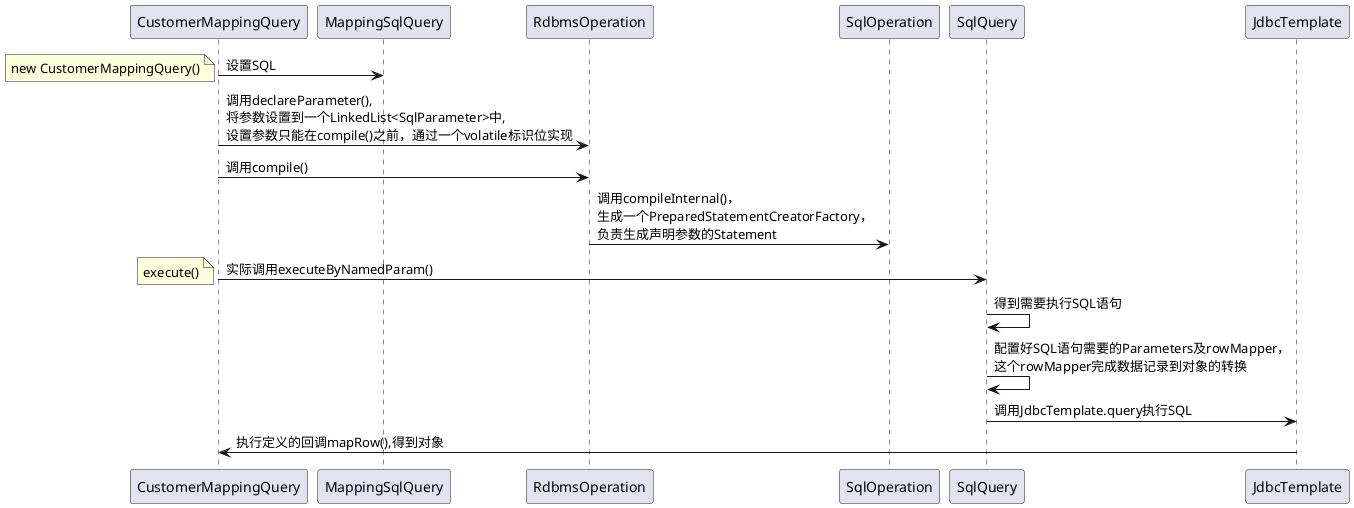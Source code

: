 @startuml
CustomerMappingQuery -> MappingSqlQuery: 设置SQL
note left
new CustomerMappingQuery()
end note
CustomerMappingQuery -> RdbmsOperation: 调用declareParameter(),\n将参数设置到一个LinkedList<SqlParameter>中,\n设置参数只能在compile()之前，通过一个volatile标识位实现
CustomerMappingQuery -> RdbmsOperation: 调用compile()
RdbmsOperation -> SqlOperation: 调用compileInternal()，\n生成一个PreparedStatementCreatorFactory，\n负责生成声明参数的Statement
CustomerMappingQuery -> SqlQuery: 实际调用executeByNamedParam()
note left
execute()
end note
SqlQuery -> SqlQuery: 得到需要执行SQL语句
SqlQuery -> SqlQuery: 配置好SQL语句需要的Parameters及rowMapper，\n这个rowMapper完成数据记录到对象的转换
SqlQuery -> JdbcTemplate: 调用JdbcTemplate.query执行SQL
JdbcTemplate -> CustomerMappingQuery: 执行定义的回调mapRow(),得到对象
@enduml
